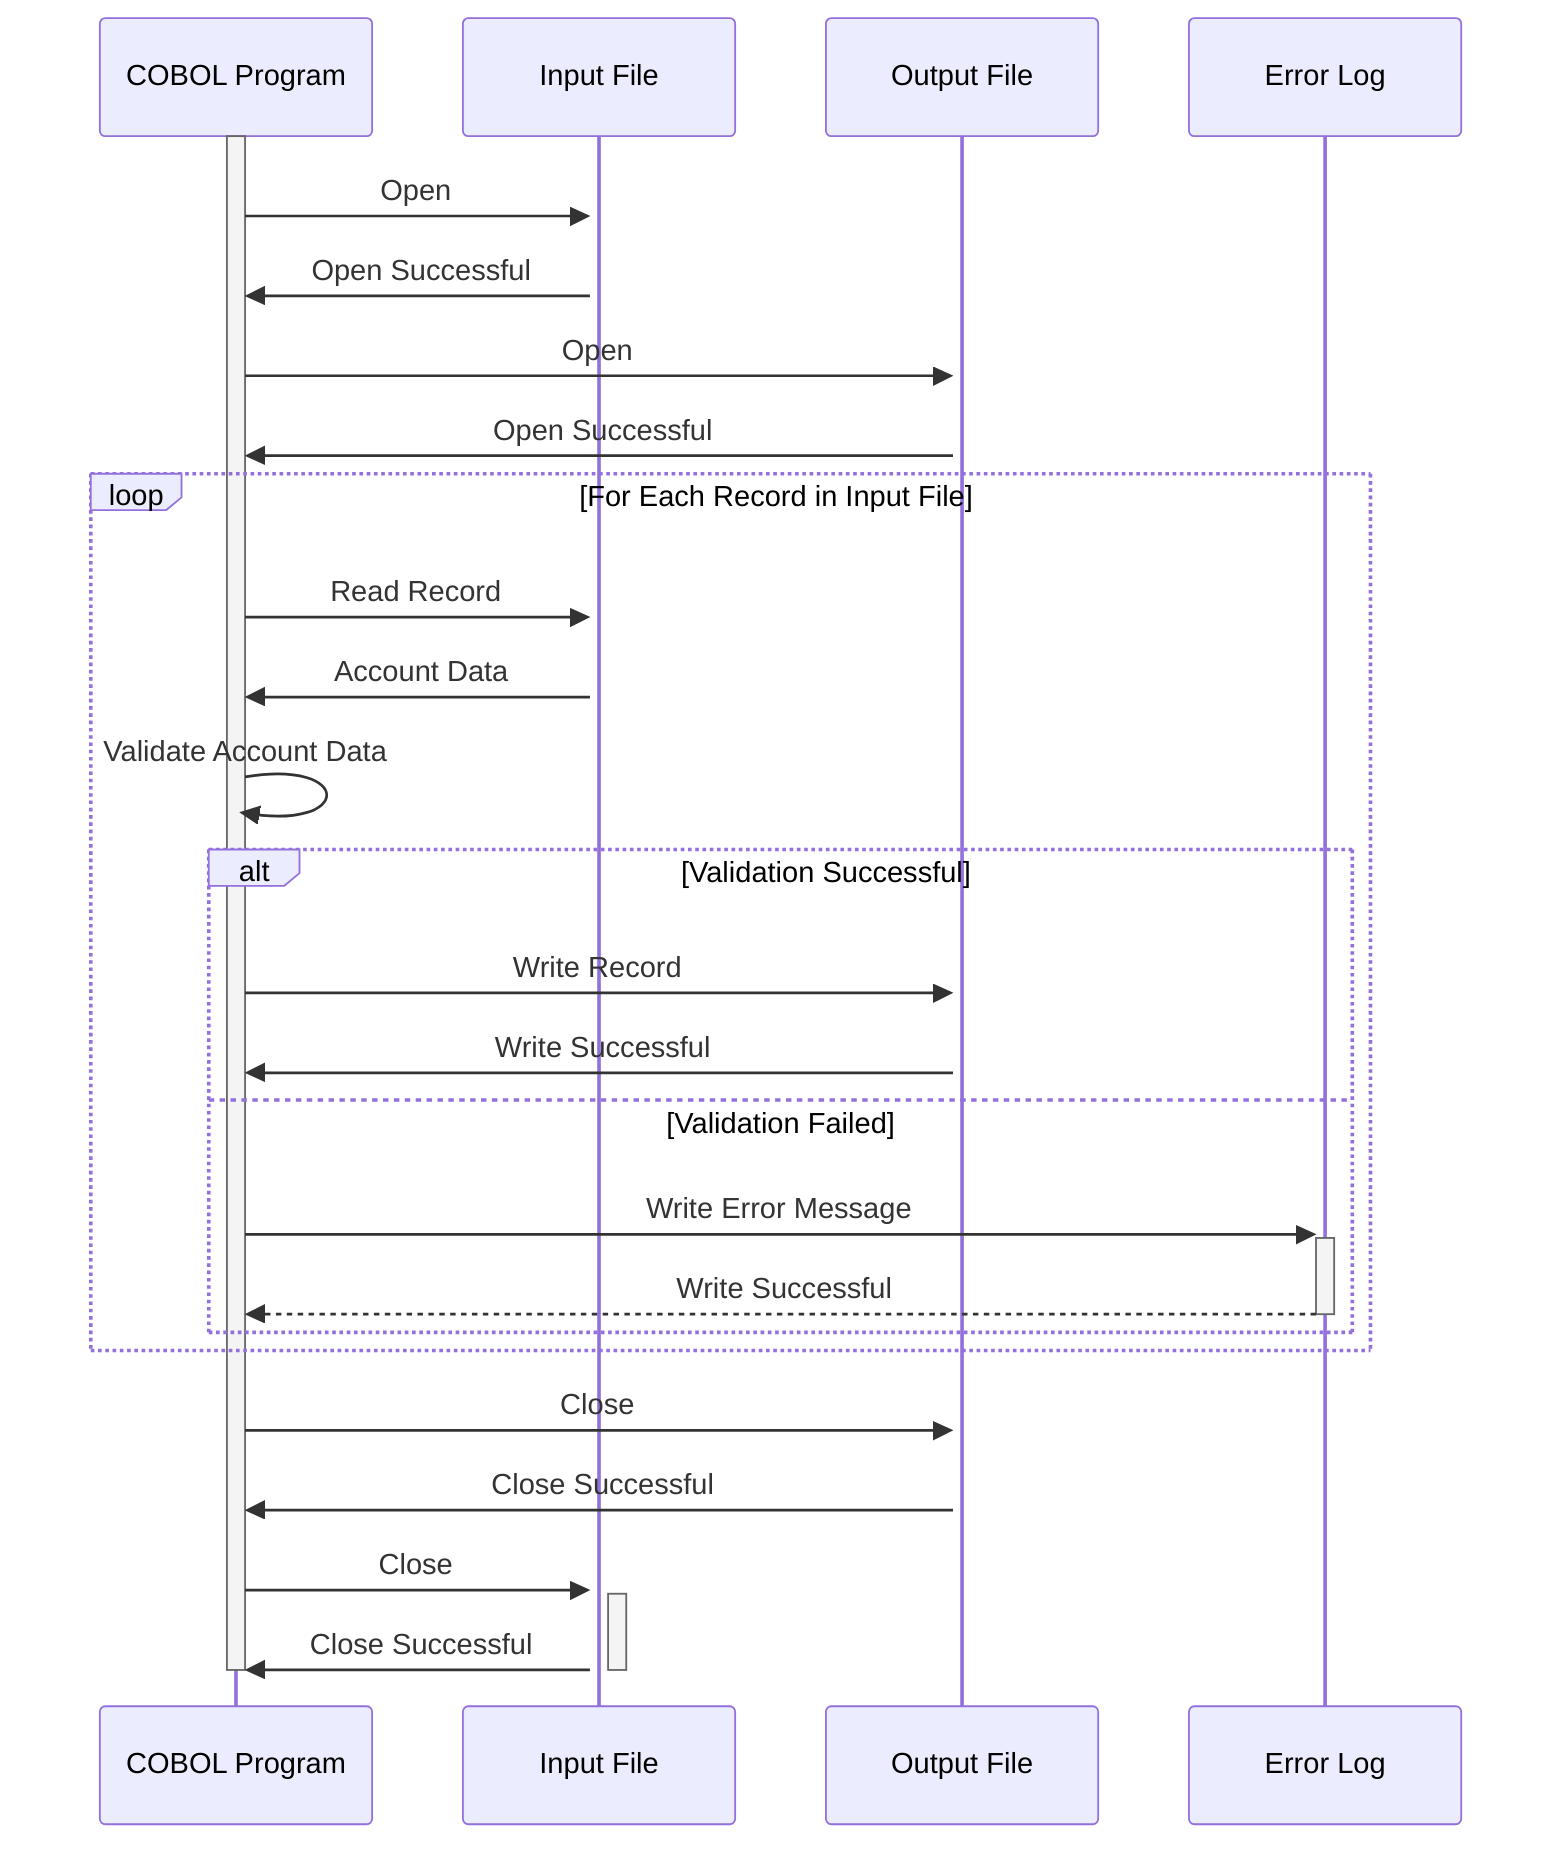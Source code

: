 sequenceDiagram
    %%Indicates the Participants involved in the process
    participant COBOL Program
    participant Input File
    participant Output File
    participant Error Log

    activate COBOL Program

    COBOL Program->>+Input File: Open
    Input File->>COBOL Program: Open Successful
    COBOL Program->>+Output File: Open
    Output File->>COBOL Program: Open Successful
    
    loop For Each Record in Input File
        COBOL Program->>+Input File: Read Record
        Input File->>COBOL Program: Account Data
        COBOL Program->>COBOL Program: Validate Account Data
        alt Validation Successful
            COBOL Program->>+Output File: Write Record
            Output File->>COBOL Program: Write Successful
        else Validation Failed
            COBOL Program->>+Error Log: Write Error Message
            Error Log-->>-COBOL Program: Write Successful
        end
    end

    COBOL Program->>+Output File: Close
    Output File->>COBOL Program: Close Successful
    COBOL Program->>+Input File: Close
    Input File->>-COBOL Program: Close Successful
    deactivate COBOL Program